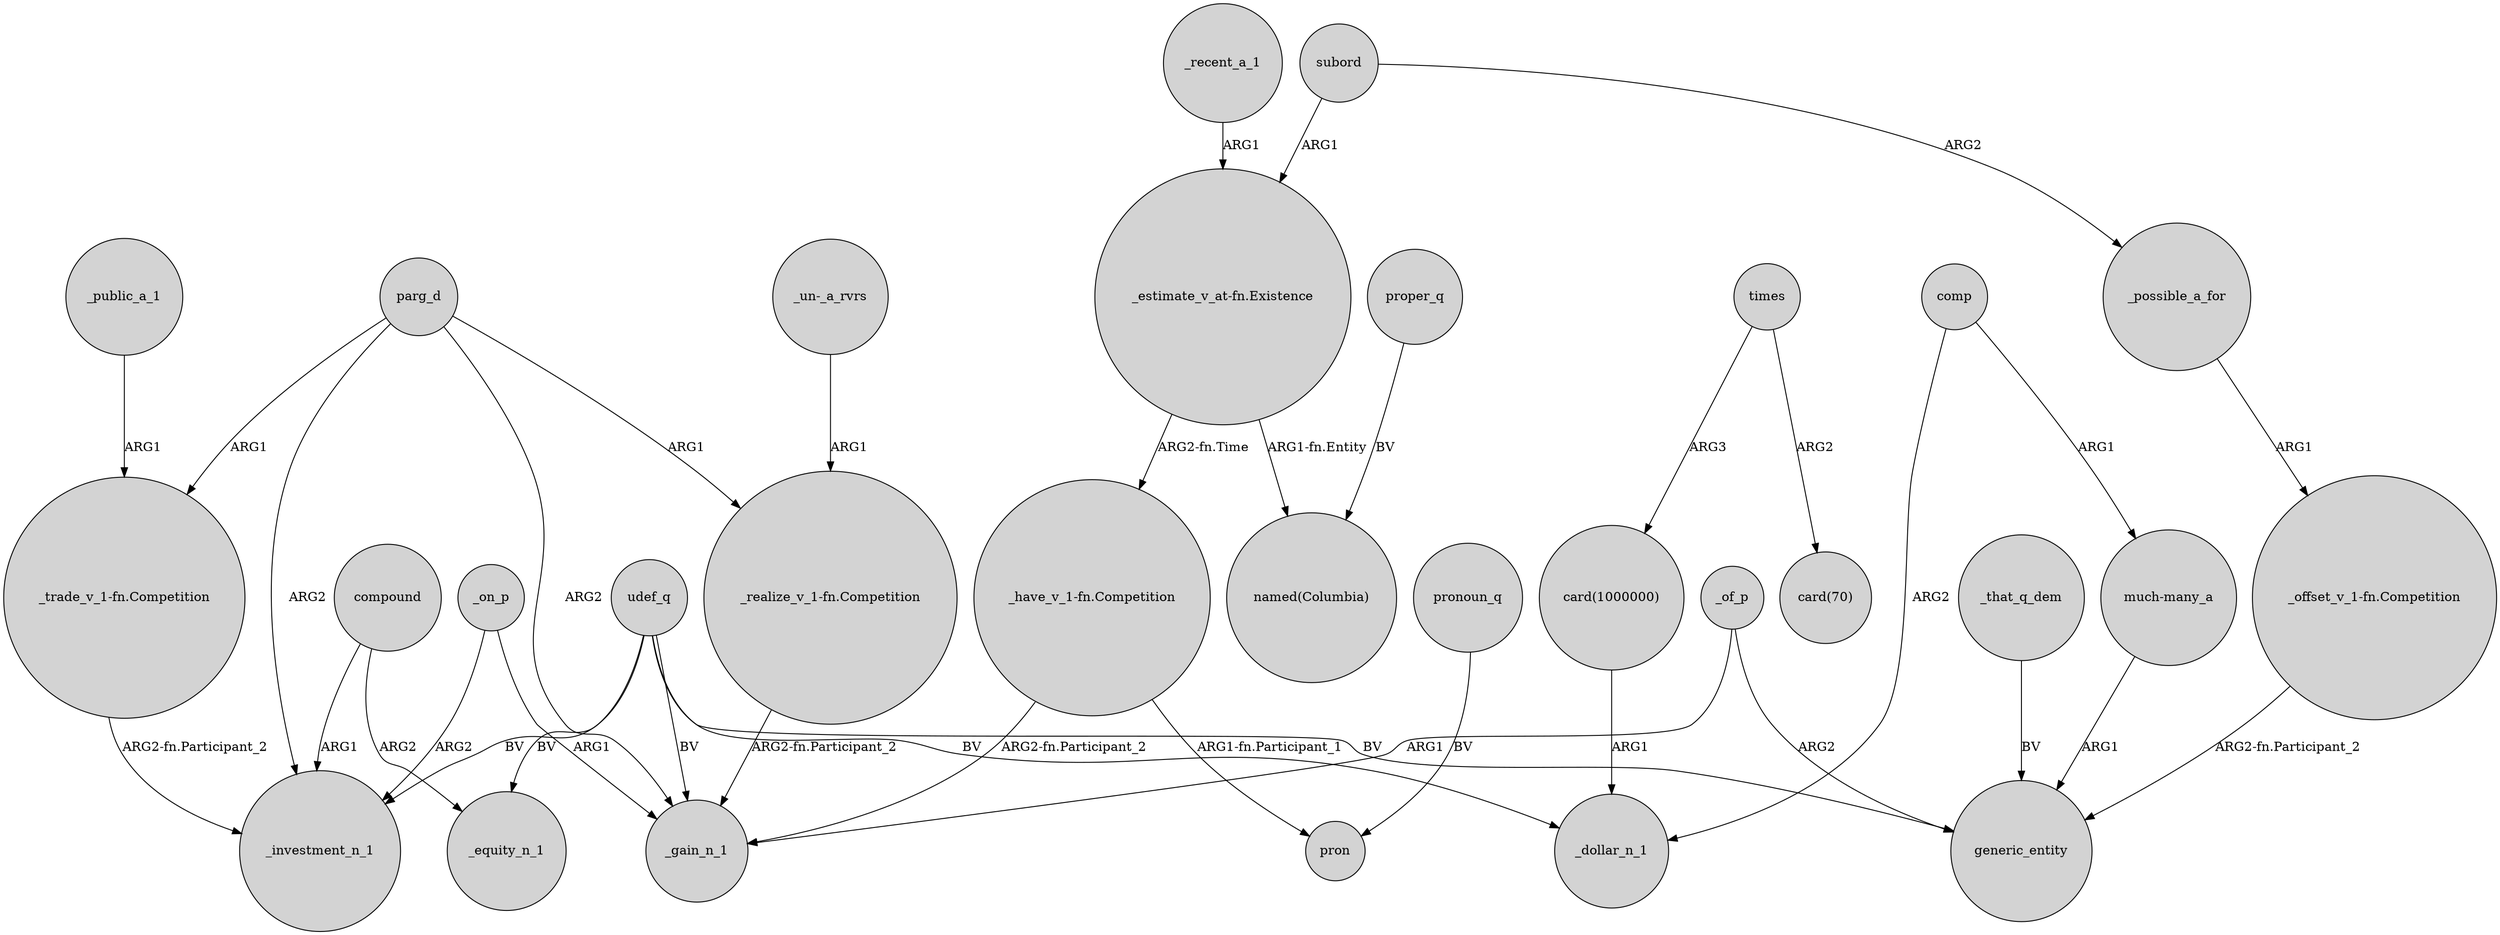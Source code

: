 digraph {
	node [shape=circle style=filled]
	_recent_a_1 -> "_estimate_v_at-fn.Existence" [label=ARG1]
	times -> "card(70)" [label=ARG2]
	"_estimate_v_at-fn.Existence" -> "_have_v_1-fn.Competition" [label="ARG2-fn.Time"]
	parg_d -> "_trade_v_1-fn.Competition" [label=ARG1]
	comp -> _dollar_n_1 [label=ARG2]
	"_realize_v_1-fn.Competition" -> _gain_n_1 [label="ARG2-fn.Participant_2"]
	_on_p -> _investment_n_1 [label=ARG2]
	"_trade_v_1-fn.Competition" -> _investment_n_1 [label="ARG2-fn.Participant_2"]
	compound -> _investment_n_1 [label=ARG1]
	_public_a_1 -> "_trade_v_1-fn.Competition" [label=ARG1]
	"_have_v_1-fn.Competition" -> pron [label="ARG1-fn.Participant_1"]
	udef_q -> _equity_n_1 [label=BV]
	times -> "card(1000000)" [label=ARG3]
	compound -> _equity_n_1 [label=ARG2]
	_of_p -> _gain_n_1 [label=ARG1]
	parg_d -> _gain_n_1 [label=ARG2]
	udef_q -> generic_entity [label=BV]
	"_have_v_1-fn.Competition" -> _gain_n_1 [label="ARG2-fn.Participant_2"]
	pronoun_q -> pron [label=BV]
	comp -> "much-many_a" [label=ARG1]
	"much-many_a" -> generic_entity [label=ARG1]
	_possible_a_for -> "_offset_v_1-fn.Competition" [label=ARG1]
	"_estimate_v_at-fn.Existence" -> "named(Columbia)" [label="ARG1-fn.Entity"]
	"_offset_v_1-fn.Competition" -> generic_entity [label="ARG2-fn.Participant_2"]
	_of_p -> generic_entity [label=ARG2]
	parg_d -> _investment_n_1 [label=ARG2]
	udef_q -> _dollar_n_1 [label=BV]
	"card(1000000)" -> _dollar_n_1 [label=ARG1]
	proper_q -> "named(Columbia)" [label=BV]
	udef_q -> _investment_n_1 [label=BV]
	_on_p -> _gain_n_1 [label=ARG1]
	"_un-_a_rvrs" -> "_realize_v_1-fn.Competition" [label=ARG1]
	subord -> _possible_a_for [label=ARG2]
	_that_q_dem -> generic_entity [label=BV]
	subord -> "_estimate_v_at-fn.Existence" [label=ARG1]
	parg_d -> "_realize_v_1-fn.Competition" [label=ARG1]
	udef_q -> _gain_n_1 [label=BV]
}
